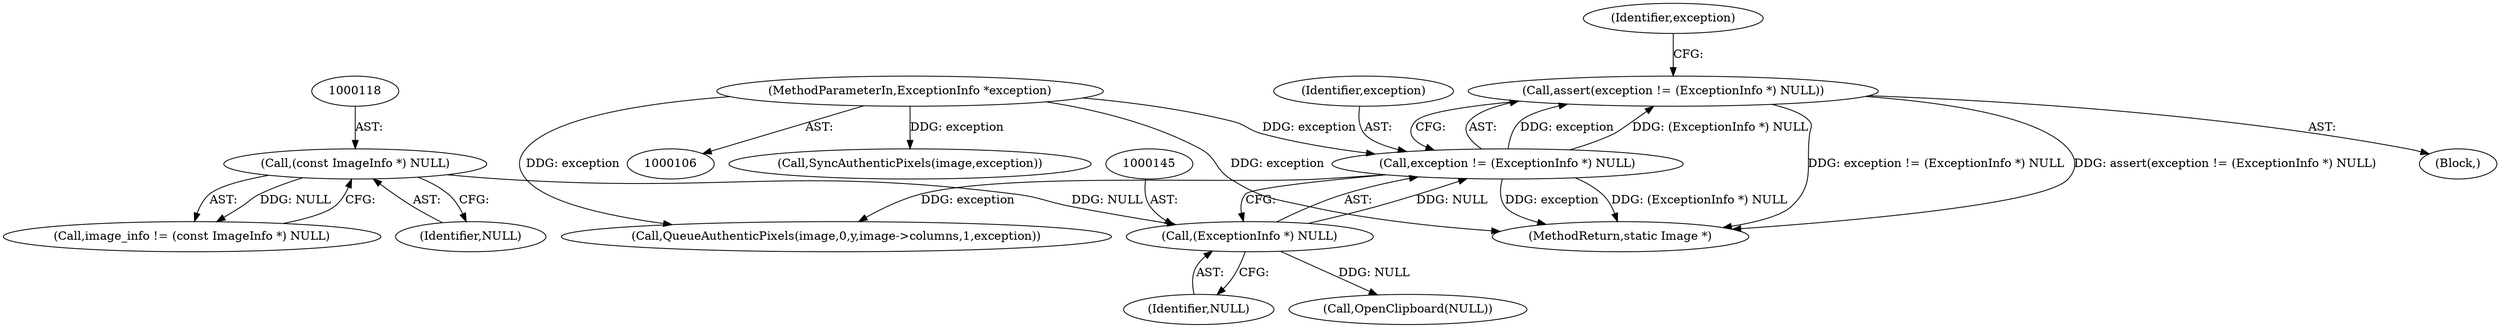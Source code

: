 digraph "0_ImageMagick_f6e9d0d9955e85bdd7540b251cd50d598dacc5e6_5@API" {
"1000141" [label="(Call,assert(exception != (ExceptionInfo *) NULL))"];
"1000142" [label="(Call,exception != (ExceptionInfo *) NULL)"];
"1000108" [label="(MethodParameterIn,ExceptionInfo *exception)"];
"1000144" [label="(Call,(ExceptionInfo *) NULL)"];
"1000117" [label="(Call,(const ImageInfo *) NULL)"];
"1000144" [label="(Call,(ExceptionInfo *) NULL)"];
"1000143" [label="(Identifier,exception)"];
"1000109" [label="(Block,)"];
"1000117" [label="(Call,(const ImageInfo *) NULL)"];
"1000115" [label="(Call,image_info != (const ImageInfo *) NULL)"];
"1000487" [label="(MethodReturn,static Image *)"];
"1000119" [label="(Identifier,NULL)"];
"1000146" [label="(Identifier,NULL)"];
"1000142" [label="(Call,exception != (ExceptionInfo *) NULL)"];
"1000160" [label="(Call,OpenClipboard(NULL))"];
"1000471" [label="(Call,SyncAuthenticPixels(image,exception))"];
"1000150" [label="(Identifier,exception)"];
"1000141" [label="(Call,assert(exception != (ExceptionInfo *) NULL))"];
"1000108" [label="(MethodParameterIn,ExceptionInfo *exception)"];
"1000414" [label="(Call,QueueAuthenticPixels(image,0,y,image->columns,1,exception))"];
"1000141" -> "1000109"  [label="AST: "];
"1000141" -> "1000142"  [label="CFG: "];
"1000142" -> "1000141"  [label="AST: "];
"1000150" -> "1000141"  [label="CFG: "];
"1000141" -> "1000487"  [label="DDG: exception != (ExceptionInfo *) NULL"];
"1000141" -> "1000487"  [label="DDG: assert(exception != (ExceptionInfo *) NULL)"];
"1000142" -> "1000141"  [label="DDG: exception"];
"1000142" -> "1000141"  [label="DDG: (ExceptionInfo *) NULL"];
"1000142" -> "1000144"  [label="CFG: "];
"1000143" -> "1000142"  [label="AST: "];
"1000144" -> "1000142"  [label="AST: "];
"1000142" -> "1000487"  [label="DDG: (ExceptionInfo *) NULL"];
"1000142" -> "1000487"  [label="DDG: exception"];
"1000108" -> "1000142"  [label="DDG: exception"];
"1000144" -> "1000142"  [label="DDG: NULL"];
"1000142" -> "1000414"  [label="DDG: exception"];
"1000108" -> "1000106"  [label="AST: "];
"1000108" -> "1000487"  [label="DDG: exception"];
"1000108" -> "1000414"  [label="DDG: exception"];
"1000108" -> "1000471"  [label="DDG: exception"];
"1000144" -> "1000146"  [label="CFG: "];
"1000145" -> "1000144"  [label="AST: "];
"1000146" -> "1000144"  [label="AST: "];
"1000117" -> "1000144"  [label="DDG: NULL"];
"1000144" -> "1000160"  [label="DDG: NULL"];
"1000117" -> "1000115"  [label="AST: "];
"1000117" -> "1000119"  [label="CFG: "];
"1000118" -> "1000117"  [label="AST: "];
"1000119" -> "1000117"  [label="AST: "];
"1000115" -> "1000117"  [label="CFG: "];
"1000117" -> "1000115"  [label="DDG: NULL"];
}
